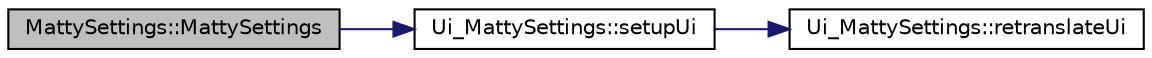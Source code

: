 digraph "MattySettings::MattySettings"
{
  edge [fontname="Helvetica",fontsize="10",labelfontname="Helvetica",labelfontsize="10"];
  node [fontname="Helvetica",fontsize="10",shape=record];
  rankdir="LR";
  Node0 [label="MattySettings::MattySettings",height=0.2,width=0.4,color="black", fillcolor="grey75", style="filled", fontcolor="black"];
  Node0 -> Node1 [color="midnightblue",fontsize="10",style="solid",fontname="Helvetica"];
  Node1 [label="Ui_MattySettings::setupUi",height=0.2,width=0.4,color="black", fillcolor="white", style="filled",URL="$classUi__MattySettings.html#aa5a49194b05cc0f4d7f06d99f18e253e"];
  Node1 -> Node2 [color="midnightblue",fontsize="10",style="solid",fontname="Helvetica"];
  Node2 [label="Ui_MattySettings::retranslateUi",height=0.2,width=0.4,color="black", fillcolor="white", style="filled",URL="$classUi__MattySettings.html#aab5e7bc10516f3837b1c4e5cd33b9a76"];
}
